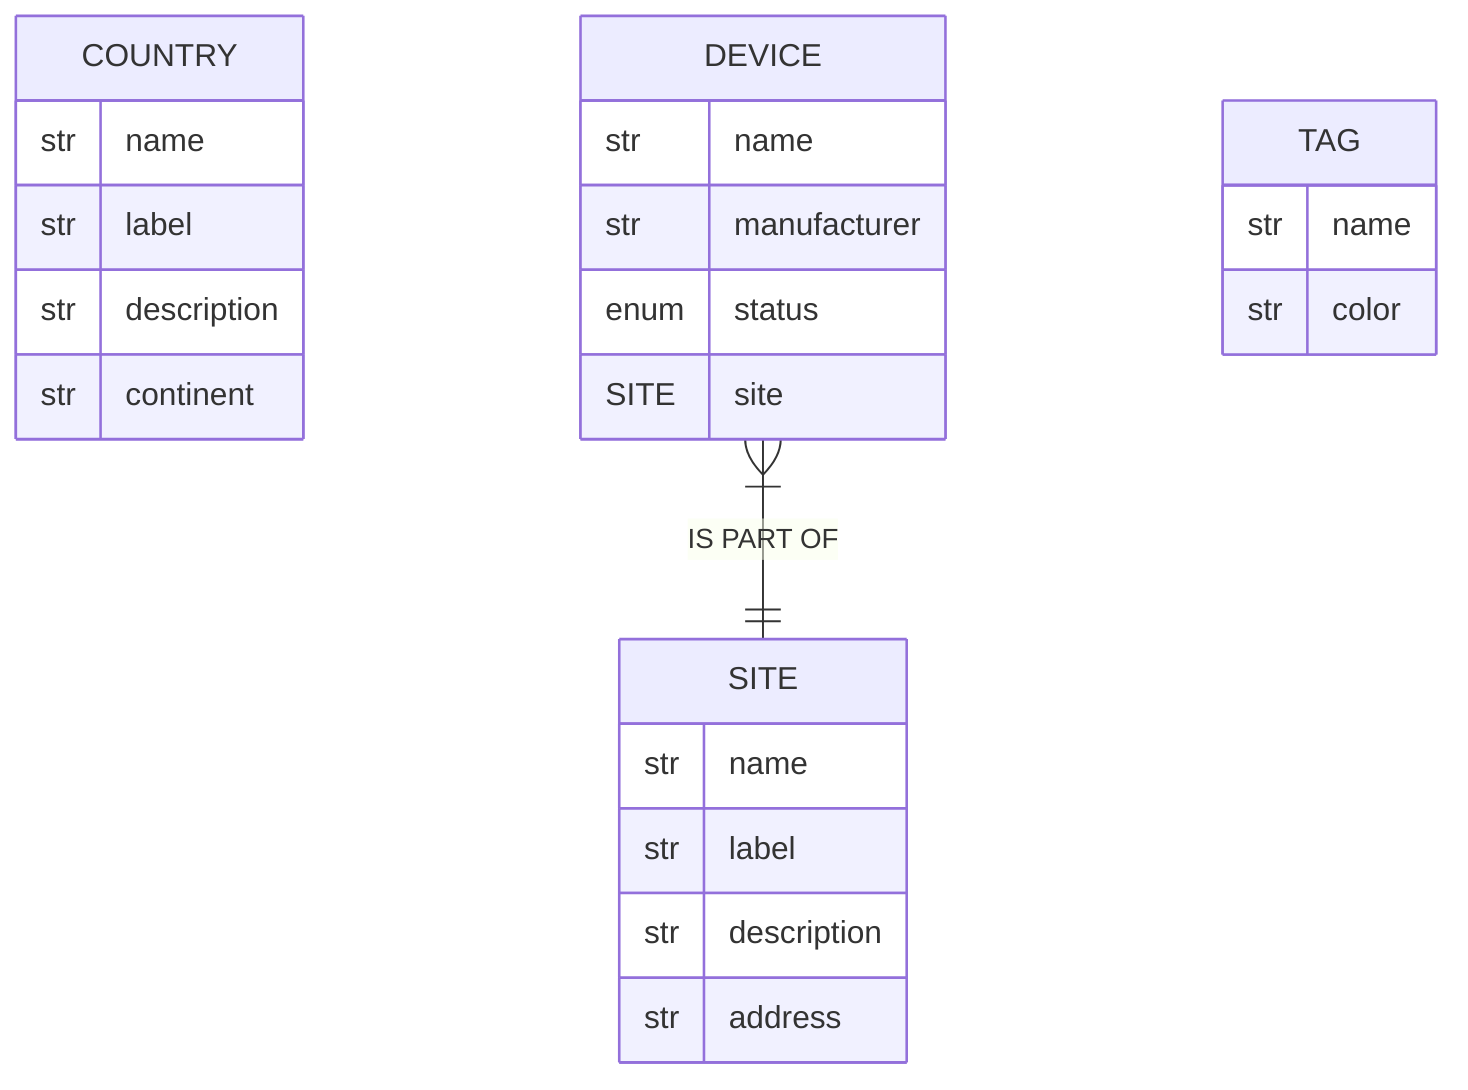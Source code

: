 erDiagram
    SITE {
        str name
        str label
        str description
        str address
    }
    COUNTRY {
        str name
        str label
        str description
        str continent
    }
    DEVICE {
        str name
        str manufacturer
        enum status
        SITE site
    }
    TAG {
        str name
        str color
    }

    DEVICE }|--|| SITE : "IS PART OF"